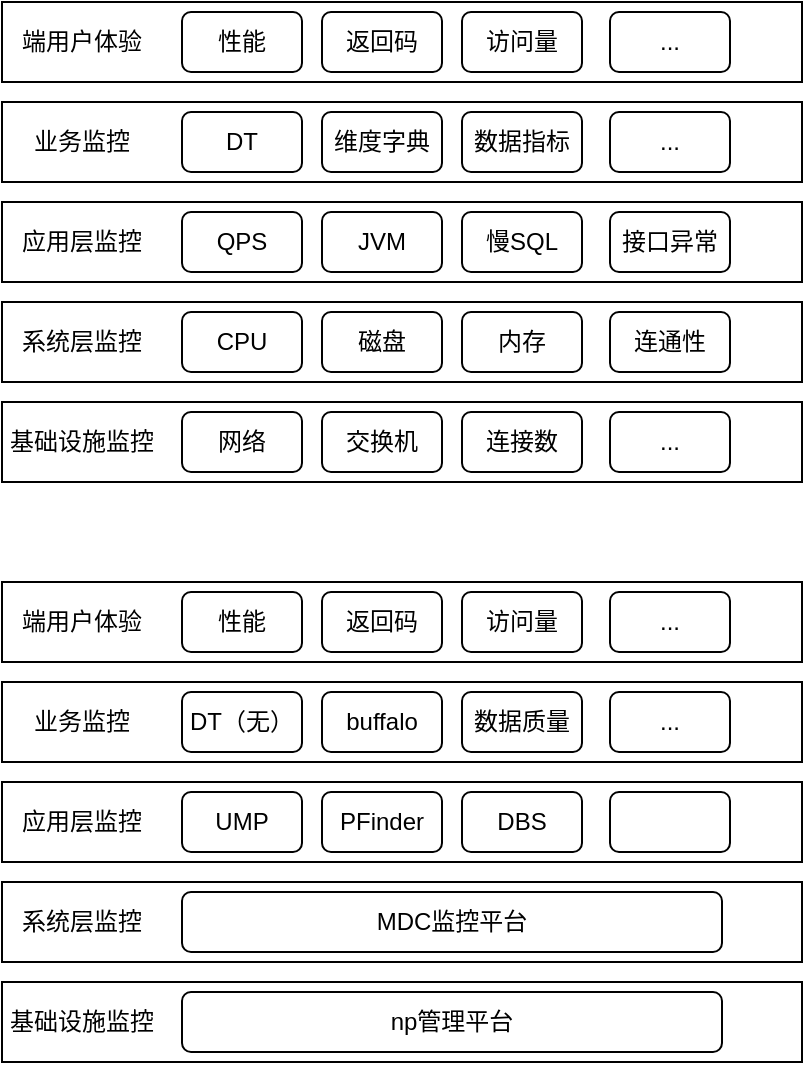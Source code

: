 <mxfile version="21.6.6" type="github">
  <diagram name="系统监控" id="kISr_TE2GQifkpPX-Tt2">
    <mxGraphModel dx="1434" dy="765" grid="1" gridSize="10" guides="1" tooltips="1" connect="1" arrows="1" fold="1" page="1" pageScale="1" pageWidth="827" pageHeight="1169" math="0" shadow="0">
      <root>
        <mxCell id="0" />
        <mxCell id="1" parent="0" />
        <mxCell id="VF0tN7SBPmrfUBdGYC7z-1" value="" style="rounded=0;whiteSpace=wrap;html=1;" vertex="1" parent="1">
          <mxGeometry x="80" y="310" width="400" height="40" as="geometry" />
        </mxCell>
        <mxCell id="VF0tN7SBPmrfUBdGYC7z-2" value="基础设施监控" style="text;html=1;strokeColor=none;fillColor=none;align=center;verticalAlign=middle;whiteSpace=wrap;rounded=0;" vertex="1" parent="1">
          <mxGeometry x="80" y="315" width="80" height="30" as="geometry" />
        </mxCell>
        <mxCell id="VF0tN7SBPmrfUBdGYC7z-3" value="网络" style="rounded=1;whiteSpace=wrap;html=1;" vertex="1" parent="1">
          <mxGeometry x="170" y="315" width="60" height="30" as="geometry" />
        </mxCell>
        <mxCell id="VF0tN7SBPmrfUBdGYC7z-4" value="交换机" style="rounded=1;whiteSpace=wrap;html=1;" vertex="1" parent="1">
          <mxGeometry x="240" y="315" width="60" height="30" as="geometry" />
        </mxCell>
        <mxCell id="VF0tN7SBPmrfUBdGYC7z-5" value="连接数" style="rounded=1;whiteSpace=wrap;html=1;" vertex="1" parent="1">
          <mxGeometry x="310" y="315" width="60" height="30" as="geometry" />
        </mxCell>
        <mxCell id="VF0tN7SBPmrfUBdGYC7z-6" value="..." style="rounded=1;whiteSpace=wrap;html=1;" vertex="1" parent="1">
          <mxGeometry x="384" y="315" width="60" height="30" as="geometry" />
        </mxCell>
        <mxCell id="VF0tN7SBPmrfUBdGYC7z-7" value="" style="rounded=0;whiteSpace=wrap;html=1;" vertex="1" parent="1">
          <mxGeometry x="80" y="260" width="400" height="40" as="geometry" />
        </mxCell>
        <mxCell id="VF0tN7SBPmrfUBdGYC7z-8" value="系统层监控" style="text;html=1;strokeColor=none;fillColor=none;align=center;verticalAlign=middle;whiteSpace=wrap;rounded=0;" vertex="1" parent="1">
          <mxGeometry x="80" y="265" width="80" height="30" as="geometry" />
        </mxCell>
        <mxCell id="VF0tN7SBPmrfUBdGYC7z-9" value="CPU" style="rounded=1;whiteSpace=wrap;html=1;" vertex="1" parent="1">
          <mxGeometry x="170" y="265" width="60" height="30" as="geometry" />
        </mxCell>
        <mxCell id="VF0tN7SBPmrfUBdGYC7z-10" value="磁盘" style="rounded=1;whiteSpace=wrap;html=1;" vertex="1" parent="1">
          <mxGeometry x="240" y="265" width="60" height="30" as="geometry" />
        </mxCell>
        <mxCell id="VF0tN7SBPmrfUBdGYC7z-11" value="内存" style="rounded=1;whiteSpace=wrap;html=1;" vertex="1" parent="1">
          <mxGeometry x="310" y="265" width="60" height="30" as="geometry" />
        </mxCell>
        <mxCell id="VF0tN7SBPmrfUBdGYC7z-12" value="连通性" style="rounded=1;whiteSpace=wrap;html=1;" vertex="1" parent="1">
          <mxGeometry x="384" y="265" width="60" height="30" as="geometry" />
        </mxCell>
        <mxCell id="VF0tN7SBPmrfUBdGYC7z-13" value="" style="rounded=0;whiteSpace=wrap;html=1;" vertex="1" parent="1">
          <mxGeometry x="80" y="210" width="400" height="40" as="geometry" />
        </mxCell>
        <mxCell id="VF0tN7SBPmrfUBdGYC7z-14" value="应用层监控" style="text;html=1;strokeColor=none;fillColor=none;align=center;verticalAlign=middle;whiteSpace=wrap;rounded=0;" vertex="1" parent="1">
          <mxGeometry x="80" y="215" width="80" height="30" as="geometry" />
        </mxCell>
        <mxCell id="VF0tN7SBPmrfUBdGYC7z-15" value="QPS" style="rounded=1;whiteSpace=wrap;html=1;" vertex="1" parent="1">
          <mxGeometry x="170" y="215" width="60" height="30" as="geometry" />
        </mxCell>
        <mxCell id="VF0tN7SBPmrfUBdGYC7z-16" value="JVM" style="rounded=1;whiteSpace=wrap;html=1;" vertex="1" parent="1">
          <mxGeometry x="240" y="215" width="60" height="30" as="geometry" />
        </mxCell>
        <mxCell id="VF0tN7SBPmrfUBdGYC7z-17" value="慢SQL" style="rounded=1;whiteSpace=wrap;html=1;" vertex="1" parent="1">
          <mxGeometry x="310" y="215" width="60" height="30" as="geometry" />
        </mxCell>
        <mxCell id="VF0tN7SBPmrfUBdGYC7z-18" value="接口异常" style="rounded=1;whiteSpace=wrap;html=1;" vertex="1" parent="1">
          <mxGeometry x="384" y="215" width="60" height="30" as="geometry" />
        </mxCell>
        <mxCell id="VF0tN7SBPmrfUBdGYC7z-19" value="" style="rounded=0;whiteSpace=wrap;html=1;" vertex="1" parent="1">
          <mxGeometry x="80" y="160" width="400" height="40" as="geometry" />
        </mxCell>
        <mxCell id="VF0tN7SBPmrfUBdGYC7z-20" value="业务监控" style="text;html=1;strokeColor=none;fillColor=none;align=center;verticalAlign=middle;whiteSpace=wrap;rounded=0;" vertex="1" parent="1">
          <mxGeometry x="80" y="165" width="80" height="30" as="geometry" />
        </mxCell>
        <mxCell id="VF0tN7SBPmrfUBdGYC7z-21" value="DT" style="rounded=1;whiteSpace=wrap;html=1;" vertex="1" parent="1">
          <mxGeometry x="170" y="165" width="60" height="30" as="geometry" />
        </mxCell>
        <mxCell id="VF0tN7SBPmrfUBdGYC7z-22" value="维度字典" style="rounded=1;whiteSpace=wrap;html=1;" vertex="1" parent="1">
          <mxGeometry x="240" y="165" width="60" height="30" as="geometry" />
        </mxCell>
        <mxCell id="VF0tN7SBPmrfUBdGYC7z-23" value="数据指标" style="rounded=1;whiteSpace=wrap;html=1;" vertex="1" parent="1">
          <mxGeometry x="310" y="165" width="60" height="30" as="geometry" />
        </mxCell>
        <mxCell id="VF0tN7SBPmrfUBdGYC7z-24" value="..." style="rounded=1;whiteSpace=wrap;html=1;" vertex="1" parent="1">
          <mxGeometry x="384" y="165" width="60" height="30" as="geometry" />
        </mxCell>
        <mxCell id="VF0tN7SBPmrfUBdGYC7z-25" value="" style="rounded=0;whiteSpace=wrap;html=1;" vertex="1" parent="1">
          <mxGeometry x="80" y="110" width="400" height="40" as="geometry" />
        </mxCell>
        <mxCell id="VF0tN7SBPmrfUBdGYC7z-26" value="端用户体验" style="text;html=1;strokeColor=none;fillColor=none;align=center;verticalAlign=middle;whiteSpace=wrap;rounded=0;" vertex="1" parent="1">
          <mxGeometry x="80" y="115" width="80" height="30" as="geometry" />
        </mxCell>
        <mxCell id="VF0tN7SBPmrfUBdGYC7z-27" value="性能" style="rounded=1;whiteSpace=wrap;html=1;" vertex="1" parent="1">
          <mxGeometry x="170" y="115" width="60" height="30" as="geometry" />
        </mxCell>
        <mxCell id="VF0tN7SBPmrfUBdGYC7z-28" value="返回码" style="rounded=1;whiteSpace=wrap;html=1;" vertex="1" parent="1">
          <mxGeometry x="240" y="115" width="60" height="30" as="geometry" />
        </mxCell>
        <mxCell id="VF0tN7SBPmrfUBdGYC7z-30" value="访问量" style="rounded=1;whiteSpace=wrap;html=1;" vertex="1" parent="1">
          <mxGeometry x="310" y="115" width="60" height="30" as="geometry" />
        </mxCell>
        <mxCell id="VF0tN7SBPmrfUBdGYC7z-31" value="..." style="rounded=1;whiteSpace=wrap;html=1;" vertex="1" parent="1">
          <mxGeometry x="384" y="115" width="60" height="30" as="geometry" />
        </mxCell>
        <mxCell id="VF0tN7SBPmrfUBdGYC7z-32" value="" style="rounded=0;whiteSpace=wrap;html=1;" vertex="1" parent="1">
          <mxGeometry x="80" y="600" width="400" height="40" as="geometry" />
        </mxCell>
        <mxCell id="VF0tN7SBPmrfUBdGYC7z-33" value="基础设施监控" style="text;html=1;strokeColor=none;fillColor=none;align=center;verticalAlign=middle;whiteSpace=wrap;rounded=0;" vertex="1" parent="1">
          <mxGeometry x="80" y="605" width="80" height="30" as="geometry" />
        </mxCell>
        <mxCell id="VF0tN7SBPmrfUBdGYC7z-34" value="np管理平台" style="rounded=1;whiteSpace=wrap;html=1;" vertex="1" parent="1">
          <mxGeometry x="170" y="605" width="270" height="30" as="geometry" />
        </mxCell>
        <mxCell id="VF0tN7SBPmrfUBdGYC7z-38" value="" style="rounded=0;whiteSpace=wrap;html=1;" vertex="1" parent="1">
          <mxGeometry x="80" y="550" width="400" height="40" as="geometry" />
        </mxCell>
        <mxCell id="VF0tN7SBPmrfUBdGYC7z-39" value="系统层监控" style="text;html=1;strokeColor=none;fillColor=none;align=center;verticalAlign=middle;whiteSpace=wrap;rounded=0;" vertex="1" parent="1">
          <mxGeometry x="80" y="555" width="80" height="30" as="geometry" />
        </mxCell>
        <mxCell id="VF0tN7SBPmrfUBdGYC7z-40" value="MDC监控平台" style="rounded=1;whiteSpace=wrap;html=1;" vertex="1" parent="1">
          <mxGeometry x="170" y="555" width="270" height="30" as="geometry" />
        </mxCell>
        <mxCell id="VF0tN7SBPmrfUBdGYC7z-44" value="" style="rounded=0;whiteSpace=wrap;html=1;" vertex="1" parent="1">
          <mxGeometry x="80" y="500" width="400" height="40" as="geometry" />
        </mxCell>
        <mxCell id="VF0tN7SBPmrfUBdGYC7z-45" value="应用层监控" style="text;html=1;strokeColor=none;fillColor=none;align=center;verticalAlign=middle;whiteSpace=wrap;rounded=0;" vertex="1" parent="1">
          <mxGeometry x="80" y="505" width="80" height="30" as="geometry" />
        </mxCell>
        <mxCell id="VF0tN7SBPmrfUBdGYC7z-46" value="UMP" style="rounded=1;whiteSpace=wrap;html=1;" vertex="1" parent="1">
          <mxGeometry x="170" y="505" width="60" height="30" as="geometry" />
        </mxCell>
        <mxCell id="VF0tN7SBPmrfUBdGYC7z-47" value="PFinder" style="rounded=1;whiteSpace=wrap;html=1;" vertex="1" parent="1">
          <mxGeometry x="240" y="505" width="60" height="30" as="geometry" />
        </mxCell>
        <mxCell id="VF0tN7SBPmrfUBdGYC7z-48" value="DBS" style="rounded=1;whiteSpace=wrap;html=1;" vertex="1" parent="1">
          <mxGeometry x="310" y="505" width="60" height="30" as="geometry" />
        </mxCell>
        <mxCell id="VF0tN7SBPmrfUBdGYC7z-49" value="" style="rounded=1;whiteSpace=wrap;html=1;" vertex="1" parent="1">
          <mxGeometry x="384" y="505" width="60" height="30" as="geometry" />
        </mxCell>
        <mxCell id="VF0tN7SBPmrfUBdGYC7z-50" value="" style="rounded=0;whiteSpace=wrap;html=1;" vertex="1" parent="1">
          <mxGeometry x="80" y="450" width="400" height="40" as="geometry" />
        </mxCell>
        <mxCell id="VF0tN7SBPmrfUBdGYC7z-51" value="业务监控" style="text;html=1;strokeColor=none;fillColor=none;align=center;verticalAlign=middle;whiteSpace=wrap;rounded=0;" vertex="1" parent="1">
          <mxGeometry x="80" y="455" width="80" height="30" as="geometry" />
        </mxCell>
        <mxCell id="VF0tN7SBPmrfUBdGYC7z-52" value="DT（无）" style="rounded=1;whiteSpace=wrap;html=1;" vertex="1" parent="1">
          <mxGeometry x="170" y="455" width="60" height="30" as="geometry" />
        </mxCell>
        <mxCell id="VF0tN7SBPmrfUBdGYC7z-53" value="buffalo" style="rounded=1;whiteSpace=wrap;html=1;" vertex="1" parent="1">
          <mxGeometry x="240" y="455" width="60" height="30" as="geometry" />
        </mxCell>
        <mxCell id="VF0tN7SBPmrfUBdGYC7z-54" value="数据质量" style="rounded=1;whiteSpace=wrap;html=1;" vertex="1" parent="1">
          <mxGeometry x="310" y="455" width="60" height="30" as="geometry" />
        </mxCell>
        <mxCell id="VF0tN7SBPmrfUBdGYC7z-55" value="..." style="rounded=1;whiteSpace=wrap;html=1;" vertex="1" parent="1">
          <mxGeometry x="384" y="455" width="60" height="30" as="geometry" />
        </mxCell>
        <mxCell id="VF0tN7SBPmrfUBdGYC7z-56" value="" style="rounded=0;whiteSpace=wrap;html=1;" vertex="1" parent="1">
          <mxGeometry x="80" y="400" width="400" height="40" as="geometry" />
        </mxCell>
        <mxCell id="VF0tN7SBPmrfUBdGYC7z-57" value="端用户体验" style="text;html=1;strokeColor=none;fillColor=none;align=center;verticalAlign=middle;whiteSpace=wrap;rounded=0;" vertex="1" parent="1">
          <mxGeometry x="80" y="405" width="80" height="30" as="geometry" />
        </mxCell>
        <mxCell id="VF0tN7SBPmrfUBdGYC7z-58" value="性能" style="rounded=1;whiteSpace=wrap;html=1;" vertex="1" parent="1">
          <mxGeometry x="170" y="405" width="60" height="30" as="geometry" />
        </mxCell>
        <mxCell id="VF0tN7SBPmrfUBdGYC7z-59" value="返回码" style="rounded=1;whiteSpace=wrap;html=1;" vertex="1" parent="1">
          <mxGeometry x="240" y="405" width="60" height="30" as="geometry" />
        </mxCell>
        <mxCell id="VF0tN7SBPmrfUBdGYC7z-60" value="访问量" style="rounded=1;whiteSpace=wrap;html=1;" vertex="1" parent="1">
          <mxGeometry x="310" y="405" width="60" height="30" as="geometry" />
        </mxCell>
        <mxCell id="VF0tN7SBPmrfUBdGYC7z-61" value="..." style="rounded=1;whiteSpace=wrap;html=1;" vertex="1" parent="1">
          <mxGeometry x="384" y="405" width="60" height="30" as="geometry" />
        </mxCell>
      </root>
    </mxGraphModel>
  </diagram>
</mxfile>
